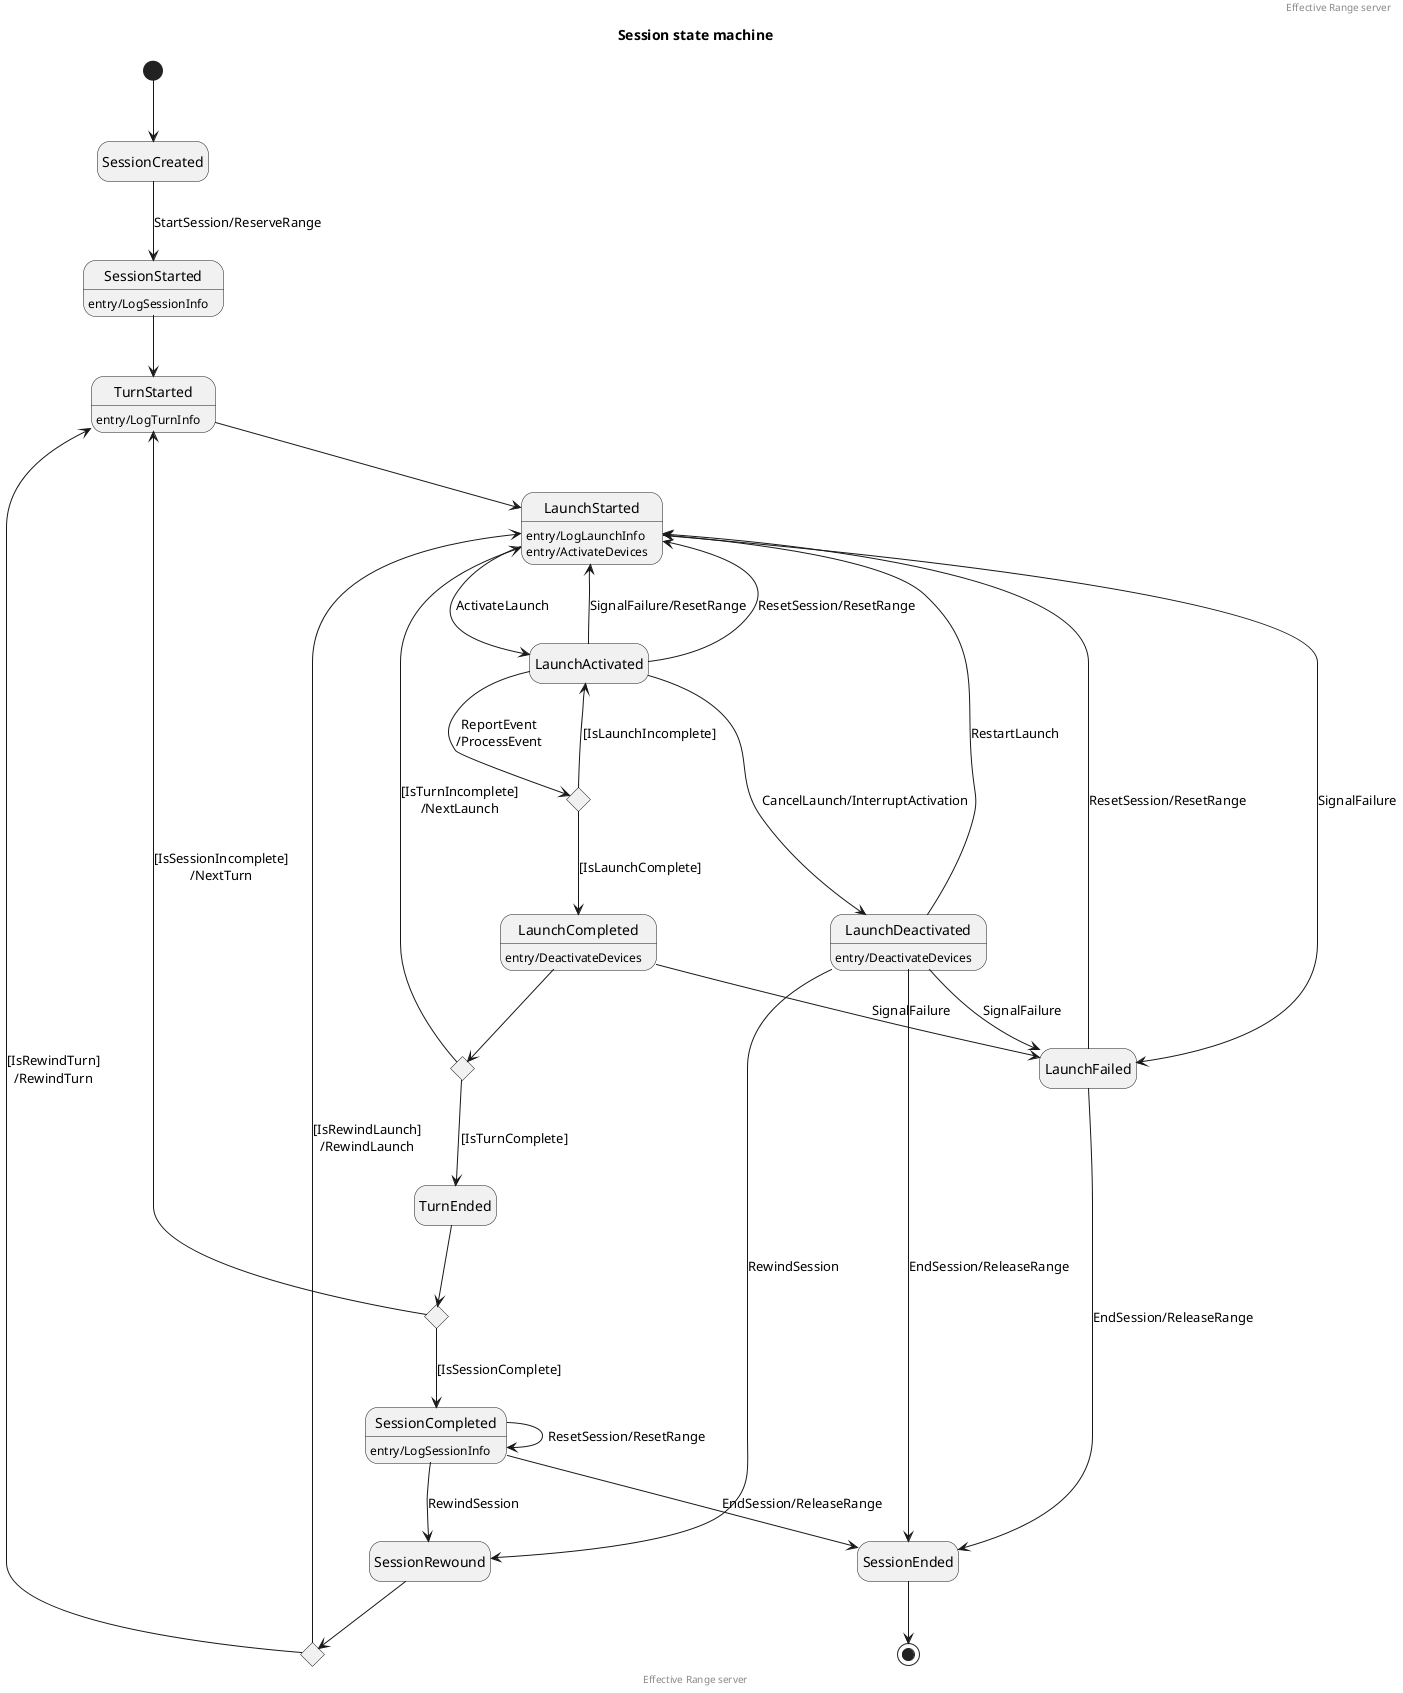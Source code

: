 @startuml
hide empty description

header Effective Range server
title Session state machine

[*] --> SessionCreated
SessionCreated --> SessionStarted : StartSession/ReserveRange
SessionStarted : entry/LogSessionInfo
SessionStarted --> TurnStarted
TurnStarted : entry/LogTurnInfo
TurnStarted --> LaunchStarted

LaunchStarted : entry/LogLaunchInfo
LaunchStarted : entry/ActivateDevices
LaunchStarted --> LaunchActivated : ActivateLaunch

state LaunchActivatedChoice <<choice>>

' Successful launch
LaunchActivated --> LaunchActivatedChoice : ReportEvent\n/ProcessEvent
LaunchActivatedChoice --> LaunchActivated : [IsLaunchIncomplete]
LaunchActivatedChoice --> LaunchCompleted : [IsLaunchComplete]
LaunchCompleted : entry/DeactivateDevices

state LaunchCompleteChoice <<choice>>

LaunchCompleted --> LaunchCompleteChoice
LaunchCompleteChoice --> LaunchStarted : [IsTurnIncomplete]\n/NextLaunch
LaunchCompleteChoice --> TurnEnded : [IsTurnComplete]

LaunchActivated --> LaunchDeactivated : CancelLaunch/InterruptActivation
LaunchDeactivated : entry/DeactivateDevices
LaunchDeactivated --> SessionEnded : EndSession/ReleaseRange

' Restart launch
LaunchDeactivated --> LaunchStarted : RestartLaunch

' Failed launch
LaunchStarted --> LaunchFailed : SignalFailure
LaunchActivated --> LaunchStarted : SignalFailure/ResetRange
LaunchCompleted --> LaunchFailed : SignalFailure
LaunchDeactivated --> LaunchFailed : SignalFailure
LaunchFailed --> LaunchStarted : ResetSession/ResetRange
LaunchFailed --> SessionEnded : EndSession/ReleaseRange

' Continue session after server restart
LaunchActivated --> LaunchStarted : ResetSession/ResetRange
SessionCompleted --> SessionCompleted : ResetSession/ResetRange

' Rewound session
state SessionRewoundChoice <<choice>>

LaunchDeactivated --> SessionRewound : RewindSession
SessionRewound --> SessionRewoundChoice
SessionRewoundChoice --> LaunchStarted : [IsRewindLaunch]\n/RewindLaunch
SessionRewoundChoice --> TurnStarted : [IsRewindTurn]\n/RewindTurn

state TurnEndedChoice <<choice>>

TurnEnded --> TurnEndedChoice
TurnEndedChoice --> TurnStarted : [IsSessionIncomplete]\n/NextTurn
TurnEndedChoice --> SessionCompleted : [IsSessionComplete]
SessionCompleted : entry/LogSessionInfo
SessionCompleted --> SessionRewound : RewindSession
SessionCompleted --> SessionEnded : EndSession/ReleaseRange
SessionEnded --> [*]

footer Effective Range server

@enduml
